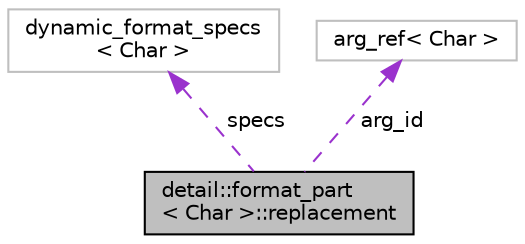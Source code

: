 digraph "detail::format_part&lt; Char &gt;::replacement"
{
 // INTERACTIVE_SVG=YES
  edge [fontname="Helvetica",fontsize="10",labelfontname="Helvetica",labelfontsize="10"];
  node [fontname="Helvetica",fontsize="10",shape=record];
  Node1 [label="detail::format_part\l\< Char \>::replacement",height=0.2,width=0.4,color="black", fillcolor="grey75", style="filled", fontcolor="black"];
  Node2 -> Node1 [dir="back",color="darkorchid3",fontsize="10",style="dashed",label=" specs" ,fontname="Helvetica"];
  Node2 [label="dynamic_format_specs\l\< Char \>",height=0.2,width=0.4,color="grey75", fillcolor="white", style="filled"];
  Node3 -> Node1 [dir="back",color="darkorchid3",fontsize="10",style="dashed",label=" arg_id" ,fontname="Helvetica"];
  Node3 [label="arg_ref\< Char \>",height=0.2,width=0.4,color="grey75", fillcolor="white", style="filled"];
}
